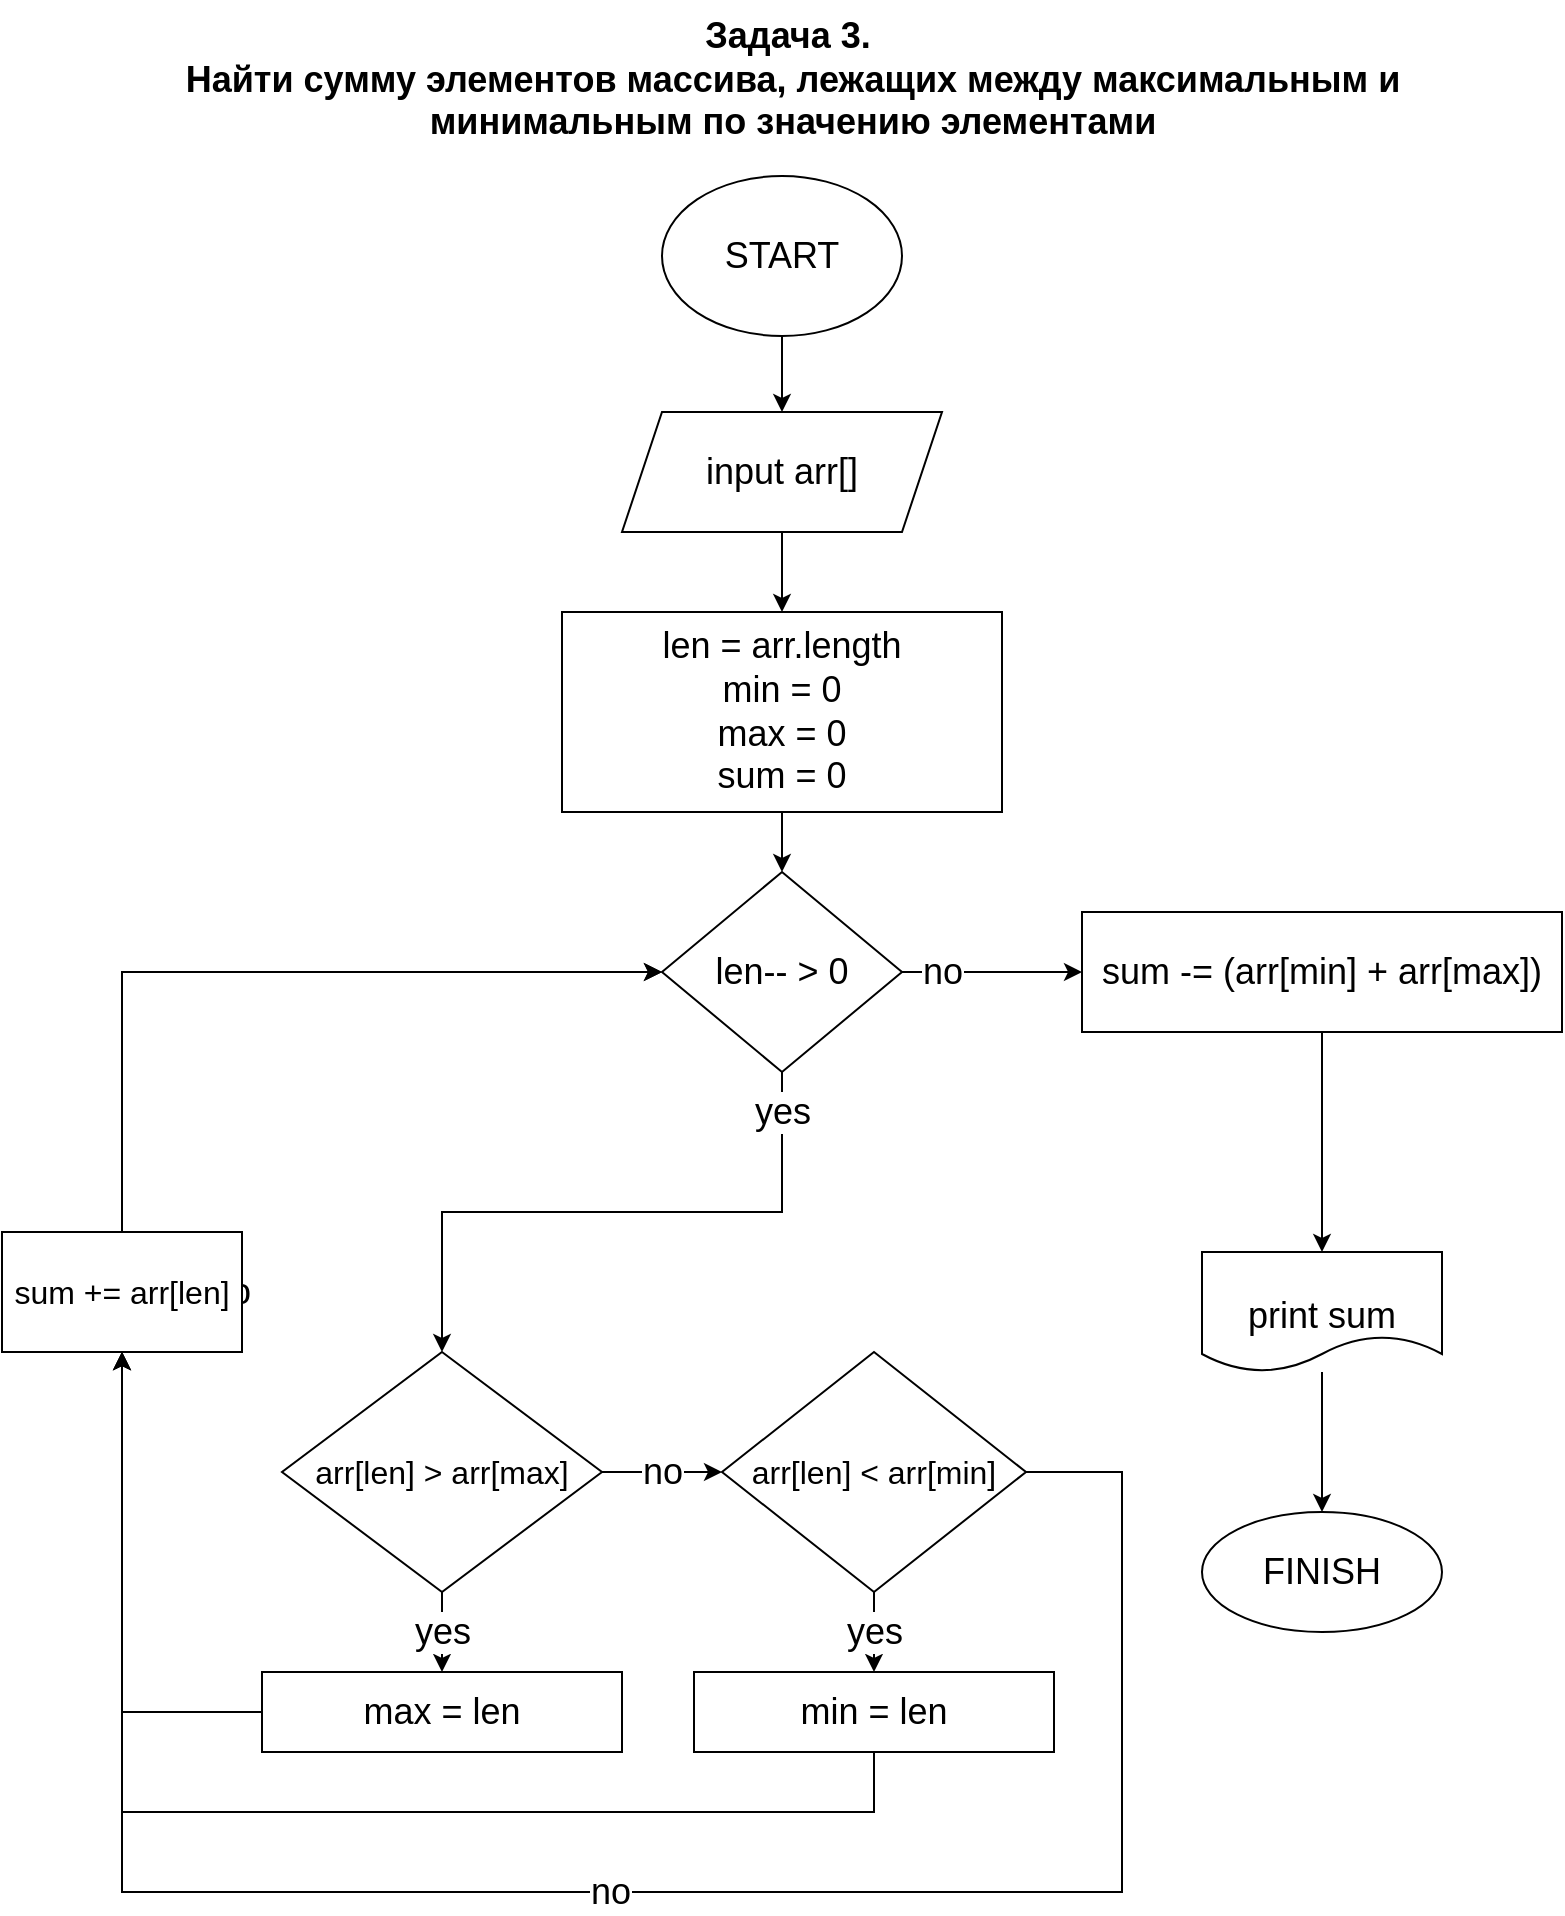 <mxfile version="20.6.0" type="device"><diagram id="DhjvVP1-rlP5nQmRbzlB" name="Страница 1"><mxGraphModel dx="1422" dy="705" grid="1" gridSize="10" guides="1" tooltips="1" connect="1" arrows="1" fold="1" page="1" pageScale="1" pageWidth="827" pageHeight="1169" math="0" shadow="0"><root><mxCell id="0"/><mxCell id="1" parent="0"/><mxCell id="yGPziGQ8bmOoiCUar7dU-1" value="&lt;span class=&quot;fontstyle0&quot; style=&quot;font-size: 18px;&quot;&gt;Задача 3.&amp;nbsp;&lt;/span&gt;&lt;br/&gt;&lt;span class=&quot;fontstyle0&quot;&gt;Найти сумму элементов массива, лежащих между максимальным и&lt;br&gt;минимальным по значению элементами&lt;/span&gt; &lt;br/&gt;" style="text;html=1;align=center;verticalAlign=middle;resizable=0;points=[];autosize=1;strokeColor=none;fillColor=none;fontSize=18;fontStyle=1" parent="1" vertex="1"><mxGeometry x="90" y="4" width="630" height="80" as="geometry"/></mxCell><mxCell id="yGPziGQ8bmOoiCUar7dU-4" value="" style="edgeStyle=orthogonalEdgeStyle;rounded=0;orthogonalLoop=1;jettySize=auto;html=1;fontSize=18;" parent="1" source="yGPziGQ8bmOoiCUar7dU-2" target="yGPziGQ8bmOoiCUar7dU-3" edge="1"><mxGeometry relative="1" as="geometry"/></mxCell><mxCell id="yGPziGQ8bmOoiCUar7dU-2" value="START" style="ellipse;whiteSpace=wrap;html=1;fontSize=18;" parent="1" vertex="1"><mxGeometry x="340" y="92" width="120" height="80" as="geometry"/></mxCell><mxCell id="yGPziGQ8bmOoiCUar7dU-7" value="" style="edgeStyle=orthogonalEdgeStyle;rounded=0;orthogonalLoop=1;jettySize=auto;html=1;fontSize=18;" parent="1" source="yGPziGQ8bmOoiCUar7dU-3" target="yGPziGQ8bmOoiCUar7dU-5" edge="1"><mxGeometry relative="1" as="geometry"/></mxCell><mxCell id="yGPziGQ8bmOoiCUar7dU-3" value="input arr[]" style="shape=parallelogram;perimeter=parallelogramPerimeter;whiteSpace=wrap;html=1;fixedSize=1;fontSize=18;" parent="1" vertex="1"><mxGeometry x="320" y="210" width="160" height="60" as="geometry"/></mxCell><mxCell id="yGPziGQ8bmOoiCUar7dU-42" value="" style="edgeStyle=orthogonalEdgeStyle;rounded=0;orthogonalLoop=1;jettySize=auto;html=1;fontSize=18;" parent="1" source="yGPziGQ8bmOoiCUar7dU-5" target="yGPziGQ8bmOoiCUar7dU-9" edge="1"><mxGeometry relative="1" as="geometry"/></mxCell><mxCell id="yGPziGQ8bmOoiCUar7dU-5" value="len = arr.length&lt;br&gt;min = 0&lt;br&gt;max = 0&lt;br&gt;sum = 0" style="whiteSpace=wrap;html=1;fontSize=18;" parent="1" vertex="1"><mxGeometry x="290" y="310" width="220" height="100" as="geometry"/></mxCell><mxCell id="yGPziGQ8bmOoiCUar7dU-44" value="yes" style="edgeStyle=orthogonalEdgeStyle;rounded=0;orthogonalLoop=1;jettySize=auto;html=1;fontSize=18;entryX=0.5;entryY=0;entryDx=0;entryDy=0;" parent="1" source="yGPziGQ8bmOoiCUar7dU-9" target="yGPziGQ8bmOoiCUar7dU-14" edge="1"><mxGeometry x="-0.871" relative="1" as="geometry"><mxPoint as="offset"/><mxPoint x="400" y="580" as="targetPoint"/><Array as="points"><mxPoint x="400" y="610"/><mxPoint x="230" y="610"/></Array></mxGeometry></mxCell><mxCell id="tpRyZUEvl3AQD52dDHB1-18" value="no" style="edgeStyle=orthogonalEdgeStyle;rounded=0;orthogonalLoop=1;jettySize=auto;html=1;fontSize=18;" edge="1" parent="1" source="yGPziGQ8bmOoiCUar7dU-9" target="tpRyZUEvl3AQD52dDHB1-17"><mxGeometry x="-0.556" relative="1" as="geometry"><mxPoint as="offset"/></mxGeometry></mxCell><mxCell id="yGPziGQ8bmOoiCUar7dU-9" value="len-- &amp;gt; 0" style="rhombus;whiteSpace=wrap;html=1;fontSize=18;" parent="1" vertex="1"><mxGeometry x="340" y="440" width="120" height="100" as="geometry"/></mxCell><mxCell id="yGPziGQ8bmOoiCUar7dU-30" value="yes" style="edgeStyle=orthogonalEdgeStyle;rounded=0;orthogonalLoop=1;jettySize=auto;html=1;fontSize=18;" parent="1" source="yGPziGQ8bmOoiCUar7dU-14" target="yGPziGQ8bmOoiCUar7dU-29" edge="1"><mxGeometry relative="1" as="geometry"/></mxCell><mxCell id="yGPziGQ8bmOoiCUar7dU-47" value="no" style="edgeStyle=orthogonalEdgeStyle;rounded=0;orthogonalLoop=1;jettySize=auto;html=1;fontSize=18;" parent="1" source="yGPziGQ8bmOoiCUar7dU-14" target="yGPziGQ8bmOoiCUar7dU-46" edge="1"><mxGeometry relative="1" as="geometry"/></mxCell><mxCell id="yGPziGQ8bmOoiCUar7dU-14" value="arr[len]&amp;nbsp;&amp;gt; arr[max]" style="rhombus;whiteSpace=wrap;html=1;fontSize=16;" parent="1" vertex="1"><mxGeometry x="150" y="680" width="160" height="120" as="geometry"/></mxCell><mxCell id="yGPziGQ8bmOoiCUar7dU-26" style="edgeStyle=orthogonalEdgeStyle;rounded=0;orthogonalLoop=1;jettySize=auto;html=1;entryX=0.5;entryY=0;entryDx=0;entryDy=0;fontSize=18;" parent="1" source="yGPziGQ8bmOoiCUar7dU-17" target="yGPziGQ8bmOoiCUar7dU-24" edge="1"><mxGeometry relative="1" as="geometry"/></mxCell><mxCell id="yGPziGQ8bmOoiCUar7dU-17" value="&lt;br&gt;print sum" style="shape=document;whiteSpace=wrap;html=1;boundedLbl=1;fontSize=18;" parent="1" vertex="1"><mxGeometry x="610" y="630" width="120" height="60" as="geometry"/></mxCell><mxCell id="yGPziGQ8bmOoiCUar7dU-24" value="FINISH" style="ellipse;whiteSpace=wrap;html=1;fontSize=18;" parent="1" vertex="1"><mxGeometry x="610" y="760" width="120" height="60" as="geometry"/></mxCell><mxCell id="tpRyZUEvl3AQD52dDHB1-11" style="edgeStyle=orthogonalEdgeStyle;rounded=0;orthogonalLoop=1;jettySize=auto;html=1;entryX=0.5;entryY=1;entryDx=0;entryDy=0;fontSize=18;" edge="1" parent="1" source="yGPziGQ8bmOoiCUar7dU-29" target="tpRyZUEvl3AQD52dDHB1-1"><mxGeometry relative="1" as="geometry"/></mxCell><mxCell id="yGPziGQ8bmOoiCUar7dU-29" value="max = len" style="whiteSpace=wrap;html=1;fontSize=18;" parent="1" vertex="1"><mxGeometry x="140" y="840" width="180" height="40" as="geometry"/></mxCell><mxCell id="yGPziGQ8bmOoiCUar7dU-49" value="yes" style="edgeStyle=orthogonalEdgeStyle;rounded=0;orthogonalLoop=1;jettySize=auto;html=1;fontSize=18;" parent="1" source="yGPziGQ8bmOoiCUar7dU-46" target="yGPziGQ8bmOoiCUar7dU-48" edge="1"><mxGeometry relative="1" as="geometry"/></mxCell><mxCell id="yGPziGQ8bmOoiCUar7dU-51" value="no" style="edgeStyle=orthogonalEdgeStyle;rounded=0;orthogonalLoop=1;jettySize=auto;html=1;exitX=1;exitY=0.5;exitDx=0;exitDy=0;entryX=0;entryY=0.5;entryDx=0;entryDy=0;fontSize=18;startArrow=none;" parent="1" source="tpRyZUEvl3AQD52dDHB1-1" target="yGPziGQ8bmOoiCUar7dU-9" edge="1"><mxGeometry x="-0.975" relative="1" as="geometry"><Array as="points"><mxPoint x="70" y="490"/></Array><mxPoint as="offset"/></mxGeometry></mxCell><mxCell id="tpRyZUEvl3AQD52dDHB1-8" value="no" style="edgeStyle=orthogonalEdgeStyle;rounded=0;orthogonalLoop=1;jettySize=auto;html=1;entryX=0.5;entryY=1;entryDx=0;entryDy=0;fontSize=18;" edge="1" parent="1" source="yGPziGQ8bmOoiCUar7dU-46" target="tpRyZUEvl3AQD52dDHB1-1"><mxGeometry relative="1" as="geometry"><Array as="points"><mxPoint x="570" y="740"/><mxPoint x="570" y="950"/><mxPoint x="70" y="950"/></Array></mxGeometry></mxCell><mxCell id="yGPziGQ8bmOoiCUar7dU-46" value="arr[len] &amp;lt; arr[min]" style="rhombus;whiteSpace=wrap;html=1;fontSize=16;" parent="1" vertex="1"><mxGeometry x="370" y="680" width="152" height="120" as="geometry"/></mxCell><mxCell id="yGPziGQ8bmOoiCUar7dU-52" style="edgeStyle=orthogonalEdgeStyle;rounded=0;orthogonalLoop=1;jettySize=auto;html=1;entryX=0;entryY=0.5;entryDx=0;entryDy=0;fontSize=18;startArrow=none;" parent="1" source="tpRyZUEvl3AQD52dDHB1-1" target="yGPziGQ8bmOoiCUar7dU-9" edge="1"><mxGeometry relative="1" as="geometry"><Array as="points"><mxPoint x="70" y="490"/></Array></mxGeometry></mxCell><mxCell id="tpRyZUEvl3AQD52dDHB1-12" style="edgeStyle=orthogonalEdgeStyle;rounded=0;orthogonalLoop=1;jettySize=auto;html=1;entryX=0.5;entryY=1;entryDx=0;entryDy=0;fontSize=18;" edge="1" parent="1" source="yGPziGQ8bmOoiCUar7dU-48" target="tpRyZUEvl3AQD52dDHB1-1"><mxGeometry relative="1" as="geometry"><Array as="points"><mxPoint x="446" y="910"/><mxPoint x="70" y="910"/></Array></mxGeometry></mxCell><mxCell id="yGPziGQ8bmOoiCUar7dU-48" value="min = len" style="whiteSpace=wrap;html=1;fontSize=18;" parent="1" vertex="1"><mxGeometry x="356" y="840" width="180" height="40" as="geometry"/></mxCell><mxCell id="tpRyZUEvl3AQD52dDHB1-1" value="sum += arr[len]" style="whiteSpace=wrap;html=1;fontSize=16;" vertex="1" parent="1"><mxGeometry x="10" y="620" width="120" height="60" as="geometry"/></mxCell><mxCell id="tpRyZUEvl3AQD52dDHB1-19" style="edgeStyle=orthogonalEdgeStyle;rounded=0;orthogonalLoop=1;jettySize=auto;html=1;entryX=0.5;entryY=0;entryDx=0;entryDy=0;fontSize=18;" edge="1" parent="1" source="tpRyZUEvl3AQD52dDHB1-17" target="yGPziGQ8bmOoiCUar7dU-17"><mxGeometry relative="1" as="geometry"/></mxCell><mxCell id="tpRyZUEvl3AQD52dDHB1-17" value="sum -= (arr[min] + arr[max])" style="whiteSpace=wrap;html=1;fontSize=18;" vertex="1" parent="1"><mxGeometry x="550" y="460" width="240" height="60" as="geometry"/></mxCell></root></mxGraphModel></diagram></mxfile>